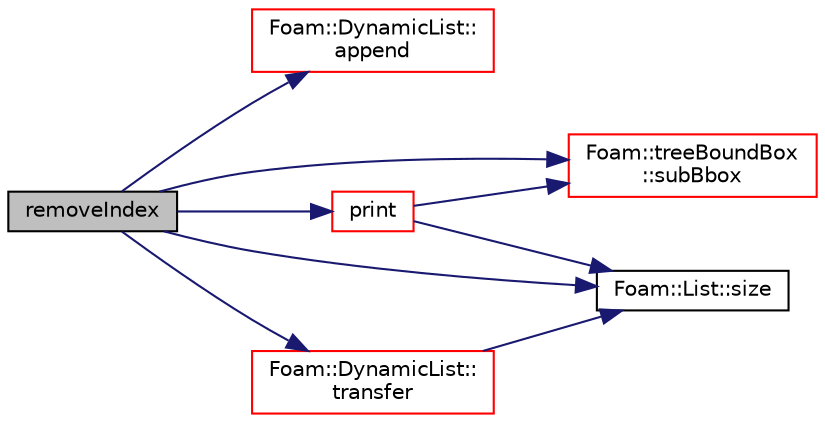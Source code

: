 digraph "removeIndex"
{
  bgcolor="transparent";
  edge [fontname="Helvetica",fontsize="10",labelfontname="Helvetica",labelfontsize="10"];
  node [fontname="Helvetica",fontsize="10",shape=record];
  rankdir="LR";
  Node1 [label="removeIndex",height=0.2,width=0.4,color="black", fillcolor="grey75", style="filled", fontcolor="black"];
  Node1 -> Node2 [color="midnightblue",fontsize="10",style="solid",fontname="Helvetica"];
  Node2 [label="Foam::DynamicList::\lappend",height=0.2,width=0.4,color="red",URL="$a00613.html#a7b67b42af715604376ad63a681dee6d8",tooltip="Append an element at the end of the list. "];
  Node1 -> Node3 [color="midnightblue",fontsize="10",style="solid",fontname="Helvetica"];
  Node3 [label="print",height=0.2,width=0.4,color="red",URL="$a00609.html#af37344bf48f19f8647db8555d3046c66",tooltip="Print tree. Either print all indices (printContent = true) or. "];
  Node3 -> Node4 [color="midnightblue",fontsize="10",style="solid",fontname="Helvetica"];
  Node4 [label="Foam::treeBoundBox\l::subBbox",height=0.2,width=0.4,color="red",URL="$a02746.html#a8114c20428d912e045ae278f0b8b6d21",tooltip="Sub box given by octant number. Midpoint calculated. "];
  Node3 -> Node5 [color="midnightblue",fontsize="10",style="solid",fontname="Helvetica"];
  Node5 [label="Foam::List::size",height=0.2,width=0.4,color="black",URL="$a01391.html#a8a5f6fa29bd4b500caf186f60245b384",tooltip="Override size to be inconsistent with allocated storage. "];
  Node1 -> Node5 [color="midnightblue",fontsize="10",style="solid",fontname="Helvetica"];
  Node1 -> Node4 [color="midnightblue",fontsize="10",style="solid",fontname="Helvetica"];
  Node1 -> Node6 [color="midnightblue",fontsize="10",style="solid",fontname="Helvetica"];
  Node6 [label="Foam::DynamicList::\ltransfer",height=0.2,width=0.4,color="red",URL="$a00613.html#a25ad1d2084d16b234b0cf91c07e832c0",tooltip="Transfer contents of the argument List into this. "];
  Node6 -> Node5 [color="midnightblue",fontsize="10",style="solid",fontname="Helvetica"];
}
